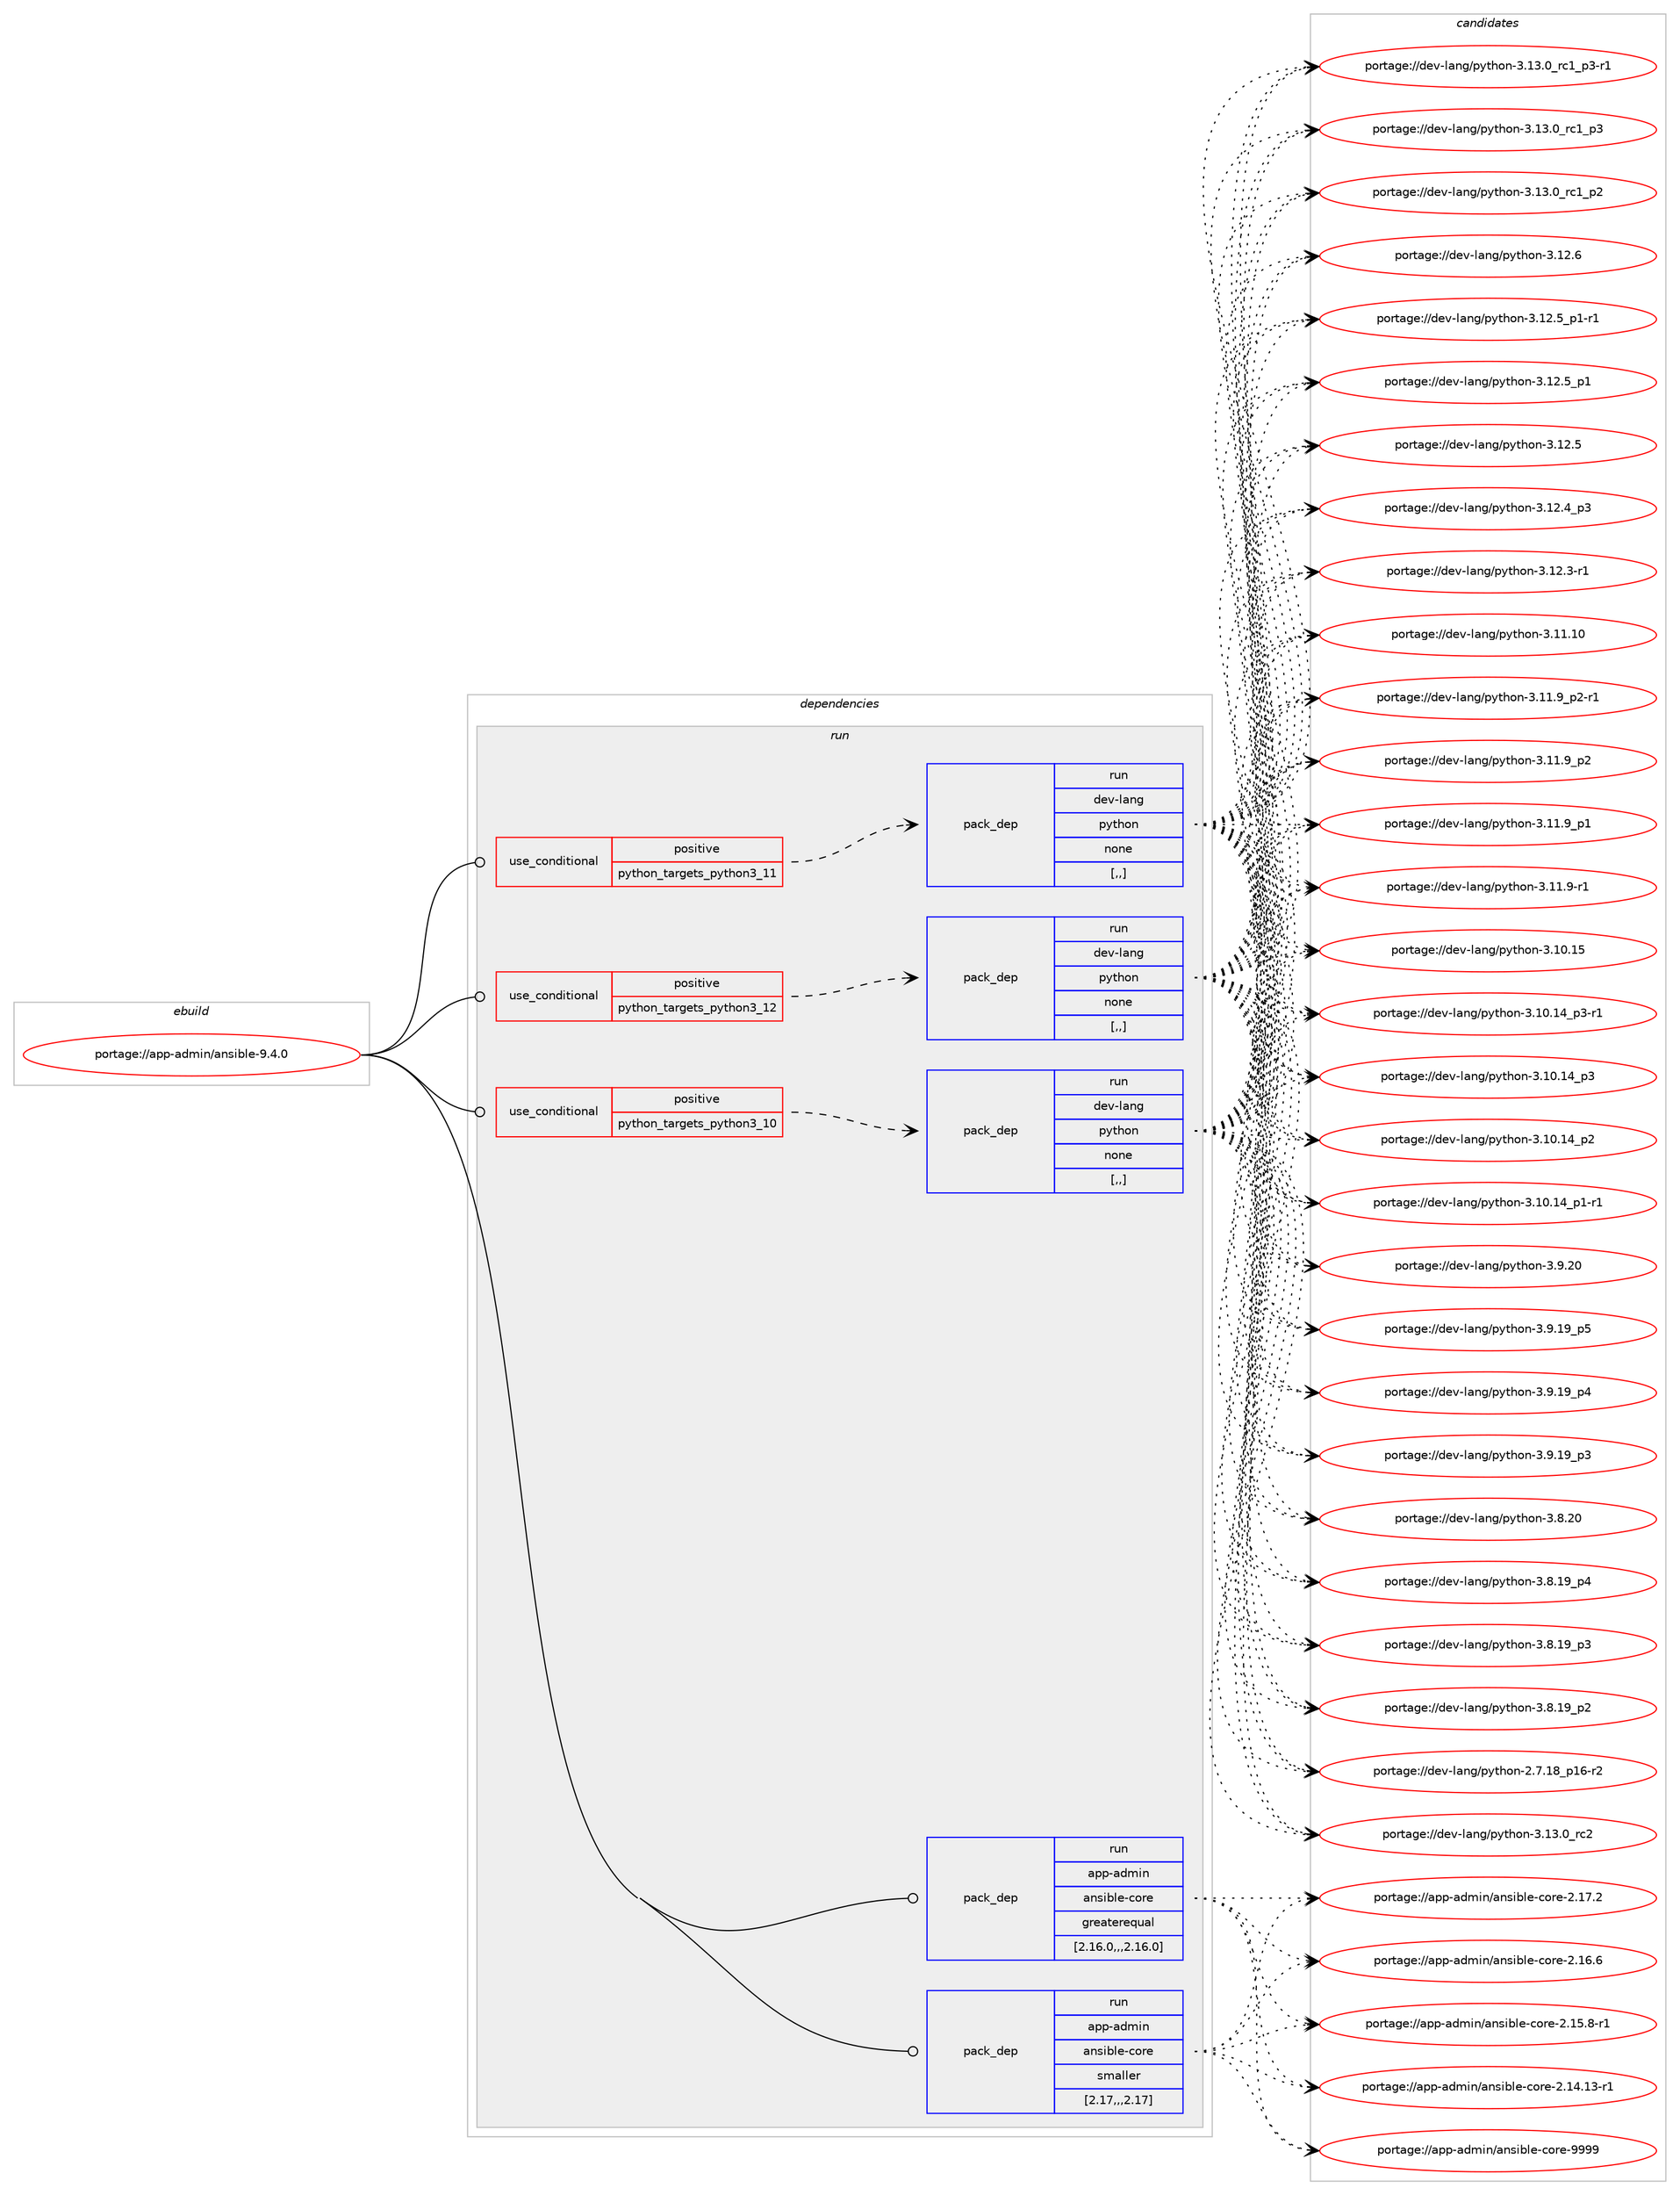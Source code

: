 digraph prolog {

# *************
# Graph options
# *************

newrank=true;
concentrate=true;
compound=true;
graph [rankdir=LR,fontname=Helvetica,fontsize=10,ranksep=1.5];#, ranksep=2.5, nodesep=0.2];
edge  [arrowhead=vee];
node  [fontname=Helvetica,fontsize=10];

# **********
# The ebuild
# **********

subgraph cluster_leftcol {
color=gray;
label=<<i>ebuild</i>>;
id [label="portage://app-admin/ansible-9.4.0", color=red, width=4, href="../app-admin/ansible-9.4.0.svg"];
}

# ****************
# The dependencies
# ****************

subgraph cluster_midcol {
color=gray;
label=<<i>dependencies</i>>;
subgraph cluster_compile {
fillcolor="#eeeeee";
style=filled;
label=<<i>compile</i>>;
}
subgraph cluster_compileandrun {
fillcolor="#eeeeee";
style=filled;
label=<<i>compile and run</i>>;
}
subgraph cluster_run {
fillcolor="#eeeeee";
style=filled;
label=<<i>run</i>>;
subgraph cond130009 {
dependency494900 [label=<<TABLE BORDER="0" CELLBORDER="1" CELLSPACING="0" CELLPADDING="4"><TR><TD ROWSPAN="3" CELLPADDING="10">use_conditional</TD></TR><TR><TD>positive</TD></TR><TR><TD>python_targets_python3_10</TD></TR></TABLE>>, shape=none, color=red];
subgraph pack361288 {
dependency494901 [label=<<TABLE BORDER="0" CELLBORDER="1" CELLSPACING="0" CELLPADDING="4" WIDTH="220"><TR><TD ROWSPAN="6" CELLPADDING="30">pack_dep</TD></TR><TR><TD WIDTH="110">run</TD></TR><TR><TD>dev-lang</TD></TR><TR><TD>python</TD></TR><TR><TD>none</TD></TR><TR><TD>[,,]</TD></TR></TABLE>>, shape=none, color=blue];
}
dependency494900:e -> dependency494901:w [weight=20,style="dashed",arrowhead="vee"];
}
id:e -> dependency494900:w [weight=20,style="solid",arrowhead="odot"];
subgraph cond130010 {
dependency494902 [label=<<TABLE BORDER="0" CELLBORDER="1" CELLSPACING="0" CELLPADDING="4"><TR><TD ROWSPAN="3" CELLPADDING="10">use_conditional</TD></TR><TR><TD>positive</TD></TR><TR><TD>python_targets_python3_11</TD></TR></TABLE>>, shape=none, color=red];
subgraph pack361289 {
dependency494903 [label=<<TABLE BORDER="0" CELLBORDER="1" CELLSPACING="0" CELLPADDING="4" WIDTH="220"><TR><TD ROWSPAN="6" CELLPADDING="30">pack_dep</TD></TR><TR><TD WIDTH="110">run</TD></TR><TR><TD>dev-lang</TD></TR><TR><TD>python</TD></TR><TR><TD>none</TD></TR><TR><TD>[,,]</TD></TR></TABLE>>, shape=none, color=blue];
}
dependency494902:e -> dependency494903:w [weight=20,style="dashed",arrowhead="vee"];
}
id:e -> dependency494902:w [weight=20,style="solid",arrowhead="odot"];
subgraph cond130011 {
dependency494904 [label=<<TABLE BORDER="0" CELLBORDER="1" CELLSPACING="0" CELLPADDING="4"><TR><TD ROWSPAN="3" CELLPADDING="10">use_conditional</TD></TR><TR><TD>positive</TD></TR><TR><TD>python_targets_python3_12</TD></TR></TABLE>>, shape=none, color=red];
subgraph pack361290 {
dependency494905 [label=<<TABLE BORDER="0" CELLBORDER="1" CELLSPACING="0" CELLPADDING="4" WIDTH="220"><TR><TD ROWSPAN="6" CELLPADDING="30">pack_dep</TD></TR><TR><TD WIDTH="110">run</TD></TR><TR><TD>dev-lang</TD></TR><TR><TD>python</TD></TR><TR><TD>none</TD></TR><TR><TD>[,,]</TD></TR></TABLE>>, shape=none, color=blue];
}
dependency494904:e -> dependency494905:w [weight=20,style="dashed",arrowhead="vee"];
}
id:e -> dependency494904:w [weight=20,style="solid",arrowhead="odot"];
subgraph pack361291 {
dependency494906 [label=<<TABLE BORDER="0" CELLBORDER="1" CELLSPACING="0" CELLPADDING="4" WIDTH="220"><TR><TD ROWSPAN="6" CELLPADDING="30">pack_dep</TD></TR><TR><TD WIDTH="110">run</TD></TR><TR><TD>app-admin</TD></TR><TR><TD>ansible-core</TD></TR><TR><TD>greaterequal</TD></TR><TR><TD>[2.16.0,,,2.16.0]</TD></TR></TABLE>>, shape=none, color=blue];
}
id:e -> dependency494906:w [weight=20,style="solid",arrowhead="odot"];
subgraph pack361292 {
dependency494907 [label=<<TABLE BORDER="0" CELLBORDER="1" CELLSPACING="0" CELLPADDING="4" WIDTH="220"><TR><TD ROWSPAN="6" CELLPADDING="30">pack_dep</TD></TR><TR><TD WIDTH="110">run</TD></TR><TR><TD>app-admin</TD></TR><TR><TD>ansible-core</TD></TR><TR><TD>smaller</TD></TR><TR><TD>[2.17,,,2.17]</TD></TR></TABLE>>, shape=none, color=blue];
}
id:e -> dependency494907:w [weight=20,style="solid",arrowhead="odot"];
}
}

# **************
# The candidates
# **************

subgraph cluster_choices {
rank=same;
color=gray;
label=<<i>candidates</i>>;

subgraph choice361288 {
color=black;
nodesep=1;
choice10010111845108971101034711212111610411111045514649514648951149950 [label="portage://dev-lang/python-3.13.0_rc2", color=red, width=4,href="../dev-lang/python-3.13.0_rc2.svg"];
choice1001011184510897110103471121211161041111104551464951464895114994995112514511449 [label="portage://dev-lang/python-3.13.0_rc1_p3-r1", color=red, width=4,href="../dev-lang/python-3.13.0_rc1_p3-r1.svg"];
choice100101118451089711010347112121116104111110455146495146489511499499511251 [label="portage://dev-lang/python-3.13.0_rc1_p3", color=red, width=4,href="../dev-lang/python-3.13.0_rc1_p3.svg"];
choice100101118451089711010347112121116104111110455146495146489511499499511250 [label="portage://dev-lang/python-3.13.0_rc1_p2", color=red, width=4,href="../dev-lang/python-3.13.0_rc1_p2.svg"];
choice10010111845108971101034711212111610411111045514649504654 [label="portage://dev-lang/python-3.12.6", color=red, width=4,href="../dev-lang/python-3.12.6.svg"];
choice1001011184510897110103471121211161041111104551464950465395112494511449 [label="portage://dev-lang/python-3.12.5_p1-r1", color=red, width=4,href="../dev-lang/python-3.12.5_p1-r1.svg"];
choice100101118451089711010347112121116104111110455146495046539511249 [label="portage://dev-lang/python-3.12.5_p1", color=red, width=4,href="../dev-lang/python-3.12.5_p1.svg"];
choice10010111845108971101034711212111610411111045514649504653 [label="portage://dev-lang/python-3.12.5", color=red, width=4,href="../dev-lang/python-3.12.5.svg"];
choice100101118451089711010347112121116104111110455146495046529511251 [label="portage://dev-lang/python-3.12.4_p3", color=red, width=4,href="../dev-lang/python-3.12.4_p3.svg"];
choice100101118451089711010347112121116104111110455146495046514511449 [label="portage://dev-lang/python-3.12.3-r1", color=red, width=4,href="../dev-lang/python-3.12.3-r1.svg"];
choice1001011184510897110103471121211161041111104551464949464948 [label="portage://dev-lang/python-3.11.10", color=red, width=4,href="../dev-lang/python-3.11.10.svg"];
choice1001011184510897110103471121211161041111104551464949465795112504511449 [label="portage://dev-lang/python-3.11.9_p2-r1", color=red, width=4,href="../dev-lang/python-3.11.9_p2-r1.svg"];
choice100101118451089711010347112121116104111110455146494946579511250 [label="portage://dev-lang/python-3.11.9_p2", color=red, width=4,href="../dev-lang/python-3.11.9_p2.svg"];
choice100101118451089711010347112121116104111110455146494946579511249 [label="portage://dev-lang/python-3.11.9_p1", color=red, width=4,href="../dev-lang/python-3.11.9_p1.svg"];
choice100101118451089711010347112121116104111110455146494946574511449 [label="portage://dev-lang/python-3.11.9-r1", color=red, width=4,href="../dev-lang/python-3.11.9-r1.svg"];
choice1001011184510897110103471121211161041111104551464948464953 [label="portage://dev-lang/python-3.10.15", color=red, width=4,href="../dev-lang/python-3.10.15.svg"];
choice100101118451089711010347112121116104111110455146494846495295112514511449 [label="portage://dev-lang/python-3.10.14_p3-r1", color=red, width=4,href="../dev-lang/python-3.10.14_p3-r1.svg"];
choice10010111845108971101034711212111610411111045514649484649529511251 [label="portage://dev-lang/python-3.10.14_p3", color=red, width=4,href="../dev-lang/python-3.10.14_p3.svg"];
choice10010111845108971101034711212111610411111045514649484649529511250 [label="portage://dev-lang/python-3.10.14_p2", color=red, width=4,href="../dev-lang/python-3.10.14_p2.svg"];
choice100101118451089711010347112121116104111110455146494846495295112494511449 [label="portage://dev-lang/python-3.10.14_p1-r1", color=red, width=4,href="../dev-lang/python-3.10.14_p1-r1.svg"];
choice10010111845108971101034711212111610411111045514657465048 [label="portage://dev-lang/python-3.9.20", color=red, width=4,href="../dev-lang/python-3.9.20.svg"];
choice100101118451089711010347112121116104111110455146574649579511253 [label="portage://dev-lang/python-3.9.19_p5", color=red, width=4,href="../dev-lang/python-3.9.19_p5.svg"];
choice100101118451089711010347112121116104111110455146574649579511252 [label="portage://dev-lang/python-3.9.19_p4", color=red, width=4,href="../dev-lang/python-3.9.19_p4.svg"];
choice100101118451089711010347112121116104111110455146574649579511251 [label="portage://dev-lang/python-3.9.19_p3", color=red, width=4,href="../dev-lang/python-3.9.19_p3.svg"];
choice10010111845108971101034711212111610411111045514656465048 [label="portage://dev-lang/python-3.8.20", color=red, width=4,href="../dev-lang/python-3.8.20.svg"];
choice100101118451089711010347112121116104111110455146564649579511252 [label="portage://dev-lang/python-3.8.19_p4", color=red, width=4,href="../dev-lang/python-3.8.19_p4.svg"];
choice100101118451089711010347112121116104111110455146564649579511251 [label="portage://dev-lang/python-3.8.19_p3", color=red, width=4,href="../dev-lang/python-3.8.19_p3.svg"];
choice100101118451089711010347112121116104111110455146564649579511250 [label="portage://dev-lang/python-3.8.19_p2", color=red, width=4,href="../dev-lang/python-3.8.19_p2.svg"];
choice100101118451089711010347112121116104111110455046554649569511249544511450 [label="portage://dev-lang/python-2.7.18_p16-r2", color=red, width=4,href="../dev-lang/python-2.7.18_p16-r2.svg"];
dependency494901:e -> choice10010111845108971101034711212111610411111045514649514648951149950:w [style=dotted,weight="100"];
dependency494901:e -> choice1001011184510897110103471121211161041111104551464951464895114994995112514511449:w [style=dotted,weight="100"];
dependency494901:e -> choice100101118451089711010347112121116104111110455146495146489511499499511251:w [style=dotted,weight="100"];
dependency494901:e -> choice100101118451089711010347112121116104111110455146495146489511499499511250:w [style=dotted,weight="100"];
dependency494901:e -> choice10010111845108971101034711212111610411111045514649504654:w [style=dotted,weight="100"];
dependency494901:e -> choice1001011184510897110103471121211161041111104551464950465395112494511449:w [style=dotted,weight="100"];
dependency494901:e -> choice100101118451089711010347112121116104111110455146495046539511249:w [style=dotted,weight="100"];
dependency494901:e -> choice10010111845108971101034711212111610411111045514649504653:w [style=dotted,weight="100"];
dependency494901:e -> choice100101118451089711010347112121116104111110455146495046529511251:w [style=dotted,weight="100"];
dependency494901:e -> choice100101118451089711010347112121116104111110455146495046514511449:w [style=dotted,weight="100"];
dependency494901:e -> choice1001011184510897110103471121211161041111104551464949464948:w [style=dotted,weight="100"];
dependency494901:e -> choice1001011184510897110103471121211161041111104551464949465795112504511449:w [style=dotted,weight="100"];
dependency494901:e -> choice100101118451089711010347112121116104111110455146494946579511250:w [style=dotted,weight="100"];
dependency494901:e -> choice100101118451089711010347112121116104111110455146494946579511249:w [style=dotted,weight="100"];
dependency494901:e -> choice100101118451089711010347112121116104111110455146494946574511449:w [style=dotted,weight="100"];
dependency494901:e -> choice1001011184510897110103471121211161041111104551464948464953:w [style=dotted,weight="100"];
dependency494901:e -> choice100101118451089711010347112121116104111110455146494846495295112514511449:w [style=dotted,weight="100"];
dependency494901:e -> choice10010111845108971101034711212111610411111045514649484649529511251:w [style=dotted,weight="100"];
dependency494901:e -> choice10010111845108971101034711212111610411111045514649484649529511250:w [style=dotted,weight="100"];
dependency494901:e -> choice100101118451089711010347112121116104111110455146494846495295112494511449:w [style=dotted,weight="100"];
dependency494901:e -> choice10010111845108971101034711212111610411111045514657465048:w [style=dotted,weight="100"];
dependency494901:e -> choice100101118451089711010347112121116104111110455146574649579511253:w [style=dotted,weight="100"];
dependency494901:e -> choice100101118451089711010347112121116104111110455146574649579511252:w [style=dotted,weight="100"];
dependency494901:e -> choice100101118451089711010347112121116104111110455146574649579511251:w [style=dotted,weight="100"];
dependency494901:e -> choice10010111845108971101034711212111610411111045514656465048:w [style=dotted,weight="100"];
dependency494901:e -> choice100101118451089711010347112121116104111110455146564649579511252:w [style=dotted,weight="100"];
dependency494901:e -> choice100101118451089711010347112121116104111110455146564649579511251:w [style=dotted,weight="100"];
dependency494901:e -> choice100101118451089711010347112121116104111110455146564649579511250:w [style=dotted,weight="100"];
dependency494901:e -> choice100101118451089711010347112121116104111110455046554649569511249544511450:w [style=dotted,weight="100"];
}
subgraph choice361289 {
color=black;
nodesep=1;
choice10010111845108971101034711212111610411111045514649514648951149950 [label="portage://dev-lang/python-3.13.0_rc2", color=red, width=4,href="../dev-lang/python-3.13.0_rc2.svg"];
choice1001011184510897110103471121211161041111104551464951464895114994995112514511449 [label="portage://dev-lang/python-3.13.0_rc1_p3-r1", color=red, width=4,href="../dev-lang/python-3.13.0_rc1_p3-r1.svg"];
choice100101118451089711010347112121116104111110455146495146489511499499511251 [label="portage://dev-lang/python-3.13.0_rc1_p3", color=red, width=4,href="../dev-lang/python-3.13.0_rc1_p3.svg"];
choice100101118451089711010347112121116104111110455146495146489511499499511250 [label="portage://dev-lang/python-3.13.0_rc1_p2", color=red, width=4,href="../dev-lang/python-3.13.0_rc1_p2.svg"];
choice10010111845108971101034711212111610411111045514649504654 [label="portage://dev-lang/python-3.12.6", color=red, width=4,href="../dev-lang/python-3.12.6.svg"];
choice1001011184510897110103471121211161041111104551464950465395112494511449 [label="portage://dev-lang/python-3.12.5_p1-r1", color=red, width=4,href="../dev-lang/python-3.12.5_p1-r1.svg"];
choice100101118451089711010347112121116104111110455146495046539511249 [label="portage://dev-lang/python-3.12.5_p1", color=red, width=4,href="../dev-lang/python-3.12.5_p1.svg"];
choice10010111845108971101034711212111610411111045514649504653 [label="portage://dev-lang/python-3.12.5", color=red, width=4,href="../dev-lang/python-3.12.5.svg"];
choice100101118451089711010347112121116104111110455146495046529511251 [label="portage://dev-lang/python-3.12.4_p3", color=red, width=4,href="../dev-lang/python-3.12.4_p3.svg"];
choice100101118451089711010347112121116104111110455146495046514511449 [label="portage://dev-lang/python-3.12.3-r1", color=red, width=4,href="../dev-lang/python-3.12.3-r1.svg"];
choice1001011184510897110103471121211161041111104551464949464948 [label="portage://dev-lang/python-3.11.10", color=red, width=4,href="../dev-lang/python-3.11.10.svg"];
choice1001011184510897110103471121211161041111104551464949465795112504511449 [label="portage://dev-lang/python-3.11.9_p2-r1", color=red, width=4,href="../dev-lang/python-3.11.9_p2-r1.svg"];
choice100101118451089711010347112121116104111110455146494946579511250 [label="portage://dev-lang/python-3.11.9_p2", color=red, width=4,href="../dev-lang/python-3.11.9_p2.svg"];
choice100101118451089711010347112121116104111110455146494946579511249 [label="portage://dev-lang/python-3.11.9_p1", color=red, width=4,href="../dev-lang/python-3.11.9_p1.svg"];
choice100101118451089711010347112121116104111110455146494946574511449 [label="portage://dev-lang/python-3.11.9-r1", color=red, width=4,href="../dev-lang/python-3.11.9-r1.svg"];
choice1001011184510897110103471121211161041111104551464948464953 [label="portage://dev-lang/python-3.10.15", color=red, width=4,href="../dev-lang/python-3.10.15.svg"];
choice100101118451089711010347112121116104111110455146494846495295112514511449 [label="portage://dev-lang/python-3.10.14_p3-r1", color=red, width=4,href="../dev-lang/python-3.10.14_p3-r1.svg"];
choice10010111845108971101034711212111610411111045514649484649529511251 [label="portage://dev-lang/python-3.10.14_p3", color=red, width=4,href="../dev-lang/python-3.10.14_p3.svg"];
choice10010111845108971101034711212111610411111045514649484649529511250 [label="portage://dev-lang/python-3.10.14_p2", color=red, width=4,href="../dev-lang/python-3.10.14_p2.svg"];
choice100101118451089711010347112121116104111110455146494846495295112494511449 [label="portage://dev-lang/python-3.10.14_p1-r1", color=red, width=4,href="../dev-lang/python-3.10.14_p1-r1.svg"];
choice10010111845108971101034711212111610411111045514657465048 [label="portage://dev-lang/python-3.9.20", color=red, width=4,href="../dev-lang/python-3.9.20.svg"];
choice100101118451089711010347112121116104111110455146574649579511253 [label="portage://dev-lang/python-3.9.19_p5", color=red, width=4,href="../dev-lang/python-3.9.19_p5.svg"];
choice100101118451089711010347112121116104111110455146574649579511252 [label="portage://dev-lang/python-3.9.19_p4", color=red, width=4,href="../dev-lang/python-3.9.19_p4.svg"];
choice100101118451089711010347112121116104111110455146574649579511251 [label="portage://dev-lang/python-3.9.19_p3", color=red, width=4,href="../dev-lang/python-3.9.19_p3.svg"];
choice10010111845108971101034711212111610411111045514656465048 [label="portage://dev-lang/python-3.8.20", color=red, width=4,href="../dev-lang/python-3.8.20.svg"];
choice100101118451089711010347112121116104111110455146564649579511252 [label="portage://dev-lang/python-3.8.19_p4", color=red, width=4,href="../dev-lang/python-3.8.19_p4.svg"];
choice100101118451089711010347112121116104111110455146564649579511251 [label="portage://dev-lang/python-3.8.19_p3", color=red, width=4,href="../dev-lang/python-3.8.19_p3.svg"];
choice100101118451089711010347112121116104111110455146564649579511250 [label="portage://dev-lang/python-3.8.19_p2", color=red, width=4,href="../dev-lang/python-3.8.19_p2.svg"];
choice100101118451089711010347112121116104111110455046554649569511249544511450 [label="portage://dev-lang/python-2.7.18_p16-r2", color=red, width=4,href="../dev-lang/python-2.7.18_p16-r2.svg"];
dependency494903:e -> choice10010111845108971101034711212111610411111045514649514648951149950:w [style=dotted,weight="100"];
dependency494903:e -> choice1001011184510897110103471121211161041111104551464951464895114994995112514511449:w [style=dotted,weight="100"];
dependency494903:e -> choice100101118451089711010347112121116104111110455146495146489511499499511251:w [style=dotted,weight="100"];
dependency494903:e -> choice100101118451089711010347112121116104111110455146495146489511499499511250:w [style=dotted,weight="100"];
dependency494903:e -> choice10010111845108971101034711212111610411111045514649504654:w [style=dotted,weight="100"];
dependency494903:e -> choice1001011184510897110103471121211161041111104551464950465395112494511449:w [style=dotted,weight="100"];
dependency494903:e -> choice100101118451089711010347112121116104111110455146495046539511249:w [style=dotted,weight="100"];
dependency494903:e -> choice10010111845108971101034711212111610411111045514649504653:w [style=dotted,weight="100"];
dependency494903:e -> choice100101118451089711010347112121116104111110455146495046529511251:w [style=dotted,weight="100"];
dependency494903:e -> choice100101118451089711010347112121116104111110455146495046514511449:w [style=dotted,weight="100"];
dependency494903:e -> choice1001011184510897110103471121211161041111104551464949464948:w [style=dotted,weight="100"];
dependency494903:e -> choice1001011184510897110103471121211161041111104551464949465795112504511449:w [style=dotted,weight="100"];
dependency494903:e -> choice100101118451089711010347112121116104111110455146494946579511250:w [style=dotted,weight="100"];
dependency494903:e -> choice100101118451089711010347112121116104111110455146494946579511249:w [style=dotted,weight="100"];
dependency494903:e -> choice100101118451089711010347112121116104111110455146494946574511449:w [style=dotted,weight="100"];
dependency494903:e -> choice1001011184510897110103471121211161041111104551464948464953:w [style=dotted,weight="100"];
dependency494903:e -> choice100101118451089711010347112121116104111110455146494846495295112514511449:w [style=dotted,weight="100"];
dependency494903:e -> choice10010111845108971101034711212111610411111045514649484649529511251:w [style=dotted,weight="100"];
dependency494903:e -> choice10010111845108971101034711212111610411111045514649484649529511250:w [style=dotted,weight="100"];
dependency494903:e -> choice100101118451089711010347112121116104111110455146494846495295112494511449:w [style=dotted,weight="100"];
dependency494903:e -> choice10010111845108971101034711212111610411111045514657465048:w [style=dotted,weight="100"];
dependency494903:e -> choice100101118451089711010347112121116104111110455146574649579511253:w [style=dotted,weight="100"];
dependency494903:e -> choice100101118451089711010347112121116104111110455146574649579511252:w [style=dotted,weight="100"];
dependency494903:e -> choice100101118451089711010347112121116104111110455146574649579511251:w [style=dotted,weight="100"];
dependency494903:e -> choice10010111845108971101034711212111610411111045514656465048:w [style=dotted,weight="100"];
dependency494903:e -> choice100101118451089711010347112121116104111110455146564649579511252:w [style=dotted,weight="100"];
dependency494903:e -> choice100101118451089711010347112121116104111110455146564649579511251:w [style=dotted,weight="100"];
dependency494903:e -> choice100101118451089711010347112121116104111110455146564649579511250:w [style=dotted,weight="100"];
dependency494903:e -> choice100101118451089711010347112121116104111110455046554649569511249544511450:w [style=dotted,weight="100"];
}
subgraph choice361290 {
color=black;
nodesep=1;
choice10010111845108971101034711212111610411111045514649514648951149950 [label="portage://dev-lang/python-3.13.0_rc2", color=red, width=4,href="../dev-lang/python-3.13.0_rc2.svg"];
choice1001011184510897110103471121211161041111104551464951464895114994995112514511449 [label="portage://dev-lang/python-3.13.0_rc1_p3-r1", color=red, width=4,href="../dev-lang/python-3.13.0_rc1_p3-r1.svg"];
choice100101118451089711010347112121116104111110455146495146489511499499511251 [label="portage://dev-lang/python-3.13.0_rc1_p3", color=red, width=4,href="../dev-lang/python-3.13.0_rc1_p3.svg"];
choice100101118451089711010347112121116104111110455146495146489511499499511250 [label="portage://dev-lang/python-3.13.0_rc1_p2", color=red, width=4,href="../dev-lang/python-3.13.0_rc1_p2.svg"];
choice10010111845108971101034711212111610411111045514649504654 [label="portage://dev-lang/python-3.12.6", color=red, width=4,href="../dev-lang/python-3.12.6.svg"];
choice1001011184510897110103471121211161041111104551464950465395112494511449 [label="portage://dev-lang/python-3.12.5_p1-r1", color=red, width=4,href="../dev-lang/python-3.12.5_p1-r1.svg"];
choice100101118451089711010347112121116104111110455146495046539511249 [label="portage://dev-lang/python-3.12.5_p1", color=red, width=4,href="../dev-lang/python-3.12.5_p1.svg"];
choice10010111845108971101034711212111610411111045514649504653 [label="portage://dev-lang/python-3.12.5", color=red, width=4,href="../dev-lang/python-3.12.5.svg"];
choice100101118451089711010347112121116104111110455146495046529511251 [label="portage://dev-lang/python-3.12.4_p3", color=red, width=4,href="../dev-lang/python-3.12.4_p3.svg"];
choice100101118451089711010347112121116104111110455146495046514511449 [label="portage://dev-lang/python-3.12.3-r1", color=red, width=4,href="../dev-lang/python-3.12.3-r1.svg"];
choice1001011184510897110103471121211161041111104551464949464948 [label="portage://dev-lang/python-3.11.10", color=red, width=4,href="../dev-lang/python-3.11.10.svg"];
choice1001011184510897110103471121211161041111104551464949465795112504511449 [label="portage://dev-lang/python-3.11.9_p2-r1", color=red, width=4,href="../dev-lang/python-3.11.9_p2-r1.svg"];
choice100101118451089711010347112121116104111110455146494946579511250 [label="portage://dev-lang/python-3.11.9_p2", color=red, width=4,href="../dev-lang/python-3.11.9_p2.svg"];
choice100101118451089711010347112121116104111110455146494946579511249 [label="portage://dev-lang/python-3.11.9_p1", color=red, width=4,href="../dev-lang/python-3.11.9_p1.svg"];
choice100101118451089711010347112121116104111110455146494946574511449 [label="portage://dev-lang/python-3.11.9-r1", color=red, width=4,href="../dev-lang/python-3.11.9-r1.svg"];
choice1001011184510897110103471121211161041111104551464948464953 [label="portage://dev-lang/python-3.10.15", color=red, width=4,href="../dev-lang/python-3.10.15.svg"];
choice100101118451089711010347112121116104111110455146494846495295112514511449 [label="portage://dev-lang/python-3.10.14_p3-r1", color=red, width=4,href="../dev-lang/python-3.10.14_p3-r1.svg"];
choice10010111845108971101034711212111610411111045514649484649529511251 [label="portage://dev-lang/python-3.10.14_p3", color=red, width=4,href="../dev-lang/python-3.10.14_p3.svg"];
choice10010111845108971101034711212111610411111045514649484649529511250 [label="portage://dev-lang/python-3.10.14_p2", color=red, width=4,href="../dev-lang/python-3.10.14_p2.svg"];
choice100101118451089711010347112121116104111110455146494846495295112494511449 [label="portage://dev-lang/python-3.10.14_p1-r1", color=red, width=4,href="../dev-lang/python-3.10.14_p1-r1.svg"];
choice10010111845108971101034711212111610411111045514657465048 [label="portage://dev-lang/python-3.9.20", color=red, width=4,href="../dev-lang/python-3.9.20.svg"];
choice100101118451089711010347112121116104111110455146574649579511253 [label="portage://dev-lang/python-3.9.19_p5", color=red, width=4,href="../dev-lang/python-3.9.19_p5.svg"];
choice100101118451089711010347112121116104111110455146574649579511252 [label="portage://dev-lang/python-3.9.19_p4", color=red, width=4,href="../dev-lang/python-3.9.19_p4.svg"];
choice100101118451089711010347112121116104111110455146574649579511251 [label="portage://dev-lang/python-3.9.19_p3", color=red, width=4,href="../dev-lang/python-3.9.19_p3.svg"];
choice10010111845108971101034711212111610411111045514656465048 [label="portage://dev-lang/python-3.8.20", color=red, width=4,href="../dev-lang/python-3.8.20.svg"];
choice100101118451089711010347112121116104111110455146564649579511252 [label="portage://dev-lang/python-3.8.19_p4", color=red, width=4,href="../dev-lang/python-3.8.19_p4.svg"];
choice100101118451089711010347112121116104111110455146564649579511251 [label="portage://dev-lang/python-3.8.19_p3", color=red, width=4,href="../dev-lang/python-3.8.19_p3.svg"];
choice100101118451089711010347112121116104111110455146564649579511250 [label="portage://dev-lang/python-3.8.19_p2", color=red, width=4,href="../dev-lang/python-3.8.19_p2.svg"];
choice100101118451089711010347112121116104111110455046554649569511249544511450 [label="portage://dev-lang/python-2.7.18_p16-r2", color=red, width=4,href="../dev-lang/python-2.7.18_p16-r2.svg"];
dependency494905:e -> choice10010111845108971101034711212111610411111045514649514648951149950:w [style=dotted,weight="100"];
dependency494905:e -> choice1001011184510897110103471121211161041111104551464951464895114994995112514511449:w [style=dotted,weight="100"];
dependency494905:e -> choice100101118451089711010347112121116104111110455146495146489511499499511251:w [style=dotted,weight="100"];
dependency494905:e -> choice100101118451089711010347112121116104111110455146495146489511499499511250:w [style=dotted,weight="100"];
dependency494905:e -> choice10010111845108971101034711212111610411111045514649504654:w [style=dotted,weight="100"];
dependency494905:e -> choice1001011184510897110103471121211161041111104551464950465395112494511449:w [style=dotted,weight="100"];
dependency494905:e -> choice100101118451089711010347112121116104111110455146495046539511249:w [style=dotted,weight="100"];
dependency494905:e -> choice10010111845108971101034711212111610411111045514649504653:w [style=dotted,weight="100"];
dependency494905:e -> choice100101118451089711010347112121116104111110455146495046529511251:w [style=dotted,weight="100"];
dependency494905:e -> choice100101118451089711010347112121116104111110455146495046514511449:w [style=dotted,weight="100"];
dependency494905:e -> choice1001011184510897110103471121211161041111104551464949464948:w [style=dotted,weight="100"];
dependency494905:e -> choice1001011184510897110103471121211161041111104551464949465795112504511449:w [style=dotted,weight="100"];
dependency494905:e -> choice100101118451089711010347112121116104111110455146494946579511250:w [style=dotted,weight="100"];
dependency494905:e -> choice100101118451089711010347112121116104111110455146494946579511249:w [style=dotted,weight="100"];
dependency494905:e -> choice100101118451089711010347112121116104111110455146494946574511449:w [style=dotted,weight="100"];
dependency494905:e -> choice1001011184510897110103471121211161041111104551464948464953:w [style=dotted,weight="100"];
dependency494905:e -> choice100101118451089711010347112121116104111110455146494846495295112514511449:w [style=dotted,weight="100"];
dependency494905:e -> choice10010111845108971101034711212111610411111045514649484649529511251:w [style=dotted,weight="100"];
dependency494905:e -> choice10010111845108971101034711212111610411111045514649484649529511250:w [style=dotted,weight="100"];
dependency494905:e -> choice100101118451089711010347112121116104111110455146494846495295112494511449:w [style=dotted,weight="100"];
dependency494905:e -> choice10010111845108971101034711212111610411111045514657465048:w [style=dotted,weight="100"];
dependency494905:e -> choice100101118451089711010347112121116104111110455146574649579511253:w [style=dotted,weight="100"];
dependency494905:e -> choice100101118451089711010347112121116104111110455146574649579511252:w [style=dotted,weight="100"];
dependency494905:e -> choice100101118451089711010347112121116104111110455146574649579511251:w [style=dotted,weight="100"];
dependency494905:e -> choice10010111845108971101034711212111610411111045514656465048:w [style=dotted,weight="100"];
dependency494905:e -> choice100101118451089711010347112121116104111110455146564649579511252:w [style=dotted,weight="100"];
dependency494905:e -> choice100101118451089711010347112121116104111110455146564649579511251:w [style=dotted,weight="100"];
dependency494905:e -> choice100101118451089711010347112121116104111110455146564649579511250:w [style=dotted,weight="100"];
dependency494905:e -> choice100101118451089711010347112121116104111110455046554649569511249544511450:w [style=dotted,weight="100"];
}
subgraph choice361291 {
color=black;
nodesep=1;
choice97112112459710010910511047971101151059810810145991111141014557575757 [label="portage://app-admin/ansible-core-9999", color=red, width=4,href="../app-admin/ansible-core-9999.svg"];
choice971121124597100109105110479711011510598108101459911111410145504649554650 [label="portage://app-admin/ansible-core-2.17.2", color=red, width=4,href="../app-admin/ansible-core-2.17.2.svg"];
choice971121124597100109105110479711011510598108101459911111410145504649544654 [label="portage://app-admin/ansible-core-2.16.6", color=red, width=4,href="../app-admin/ansible-core-2.16.6.svg"];
choice9711211245971001091051104797110115105981081014599111114101455046495346564511449 [label="portage://app-admin/ansible-core-2.15.8-r1", color=red, width=4,href="../app-admin/ansible-core-2.15.8-r1.svg"];
choice971121124597100109105110479711011510598108101459911111410145504649524649514511449 [label="portage://app-admin/ansible-core-2.14.13-r1", color=red, width=4,href="../app-admin/ansible-core-2.14.13-r1.svg"];
dependency494906:e -> choice97112112459710010910511047971101151059810810145991111141014557575757:w [style=dotted,weight="100"];
dependency494906:e -> choice971121124597100109105110479711011510598108101459911111410145504649554650:w [style=dotted,weight="100"];
dependency494906:e -> choice971121124597100109105110479711011510598108101459911111410145504649544654:w [style=dotted,weight="100"];
dependency494906:e -> choice9711211245971001091051104797110115105981081014599111114101455046495346564511449:w [style=dotted,weight="100"];
dependency494906:e -> choice971121124597100109105110479711011510598108101459911111410145504649524649514511449:w [style=dotted,weight="100"];
}
subgraph choice361292 {
color=black;
nodesep=1;
choice97112112459710010910511047971101151059810810145991111141014557575757 [label="portage://app-admin/ansible-core-9999", color=red, width=4,href="../app-admin/ansible-core-9999.svg"];
choice971121124597100109105110479711011510598108101459911111410145504649554650 [label="portage://app-admin/ansible-core-2.17.2", color=red, width=4,href="../app-admin/ansible-core-2.17.2.svg"];
choice971121124597100109105110479711011510598108101459911111410145504649544654 [label="portage://app-admin/ansible-core-2.16.6", color=red, width=4,href="../app-admin/ansible-core-2.16.6.svg"];
choice9711211245971001091051104797110115105981081014599111114101455046495346564511449 [label="portage://app-admin/ansible-core-2.15.8-r1", color=red, width=4,href="../app-admin/ansible-core-2.15.8-r1.svg"];
choice971121124597100109105110479711011510598108101459911111410145504649524649514511449 [label="portage://app-admin/ansible-core-2.14.13-r1", color=red, width=4,href="../app-admin/ansible-core-2.14.13-r1.svg"];
dependency494907:e -> choice97112112459710010910511047971101151059810810145991111141014557575757:w [style=dotted,weight="100"];
dependency494907:e -> choice971121124597100109105110479711011510598108101459911111410145504649554650:w [style=dotted,weight="100"];
dependency494907:e -> choice971121124597100109105110479711011510598108101459911111410145504649544654:w [style=dotted,weight="100"];
dependency494907:e -> choice9711211245971001091051104797110115105981081014599111114101455046495346564511449:w [style=dotted,weight="100"];
dependency494907:e -> choice971121124597100109105110479711011510598108101459911111410145504649524649514511449:w [style=dotted,weight="100"];
}
}

}
